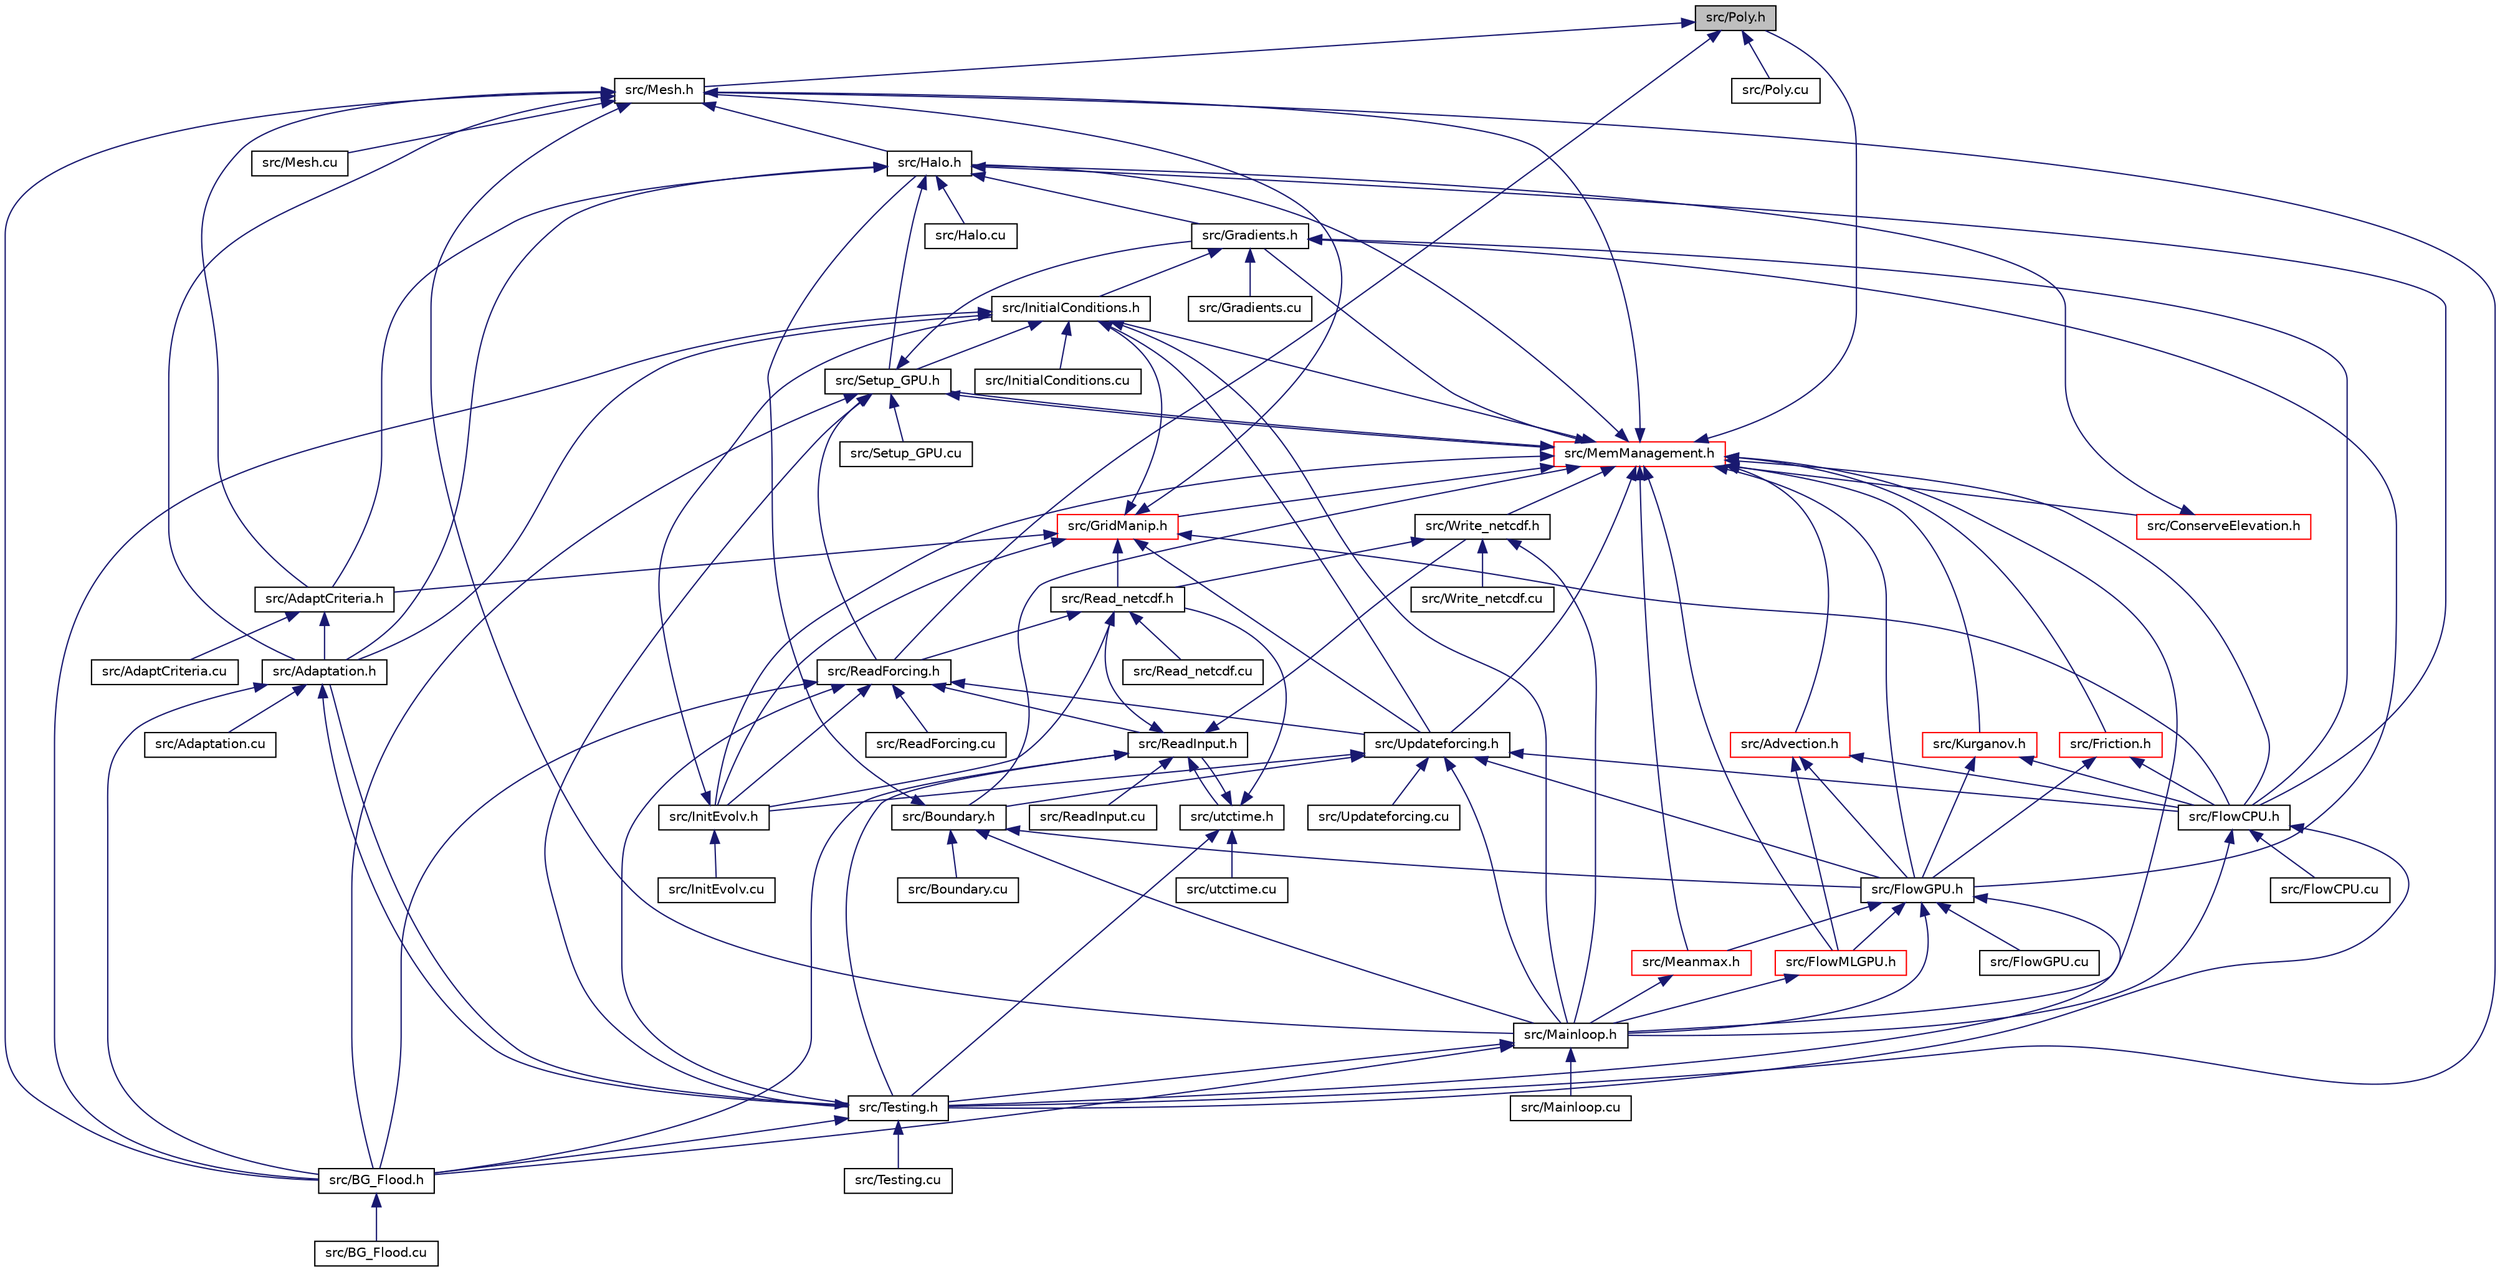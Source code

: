 digraph "src/Poly.h"
{
 // LATEX_PDF_SIZE
  edge [fontname="Helvetica",fontsize="10",labelfontname="Helvetica",labelfontsize="10"];
  node [fontname="Helvetica",fontsize="10",shape=record];
  Node1 [label="src/Poly.h",height=0.2,width=0.4,color="black", fillcolor="grey75", style="filled", fontcolor="black",tooltip=" "];
  Node1 -> Node2 [dir="back",color="midnightblue",fontsize="10",style="solid"];
  Node2 [label="src/Mesh.h",height=0.2,width=0.4,color="black", fillcolor="white", style="filled",URL="$Mesh_8h.html",tooltip=" "];
  Node2 -> Node3 [dir="back",color="midnightblue",fontsize="10",style="solid"];
  Node3 [label="src/Adaptation.h",height=0.2,width=0.4,color="black", fillcolor="white", style="filled",URL="$Adaptation_8h.html",tooltip=" "];
  Node3 -> Node4 [dir="back",color="midnightblue",fontsize="10",style="solid"];
  Node4 [label="src/Adaptation.cu",height=0.2,width=0.4,color="black", fillcolor="white", style="filled",URL="$Adaptation_8cu.html",tooltip=" "];
  Node3 -> Node5 [dir="back",color="midnightblue",fontsize="10",style="solid"];
  Node5 [label="src/BG_Flood.h",height=0.2,width=0.4,color="black", fillcolor="white", style="filled",URL="$BG__Flood_8h.html",tooltip=" "];
  Node5 -> Node6 [dir="back",color="midnightblue",fontsize="10",style="solid"];
  Node6 [label="src/BG_Flood.cu",height=0.2,width=0.4,color="black", fillcolor="white", style="filled",URL="$BG__Flood_8cu.html",tooltip=" "];
  Node3 -> Node7 [dir="back",color="midnightblue",fontsize="10",style="solid"];
  Node7 [label="src/Testing.h",height=0.2,width=0.4,color="black", fillcolor="white", style="filled",URL="$Testing_8h.html",tooltip=" "];
  Node7 -> Node3 [dir="back",color="midnightblue",fontsize="10",style="solid"];
  Node7 -> Node5 [dir="back",color="midnightblue",fontsize="10",style="solid"];
  Node7 -> Node8 [dir="back",color="midnightblue",fontsize="10",style="solid"];
  Node8 [label="src/Testing.cu",height=0.2,width=0.4,color="black", fillcolor="white", style="filled",URL="$Testing_8cu.html",tooltip=" "];
  Node2 -> Node9 [dir="back",color="midnightblue",fontsize="10",style="solid"];
  Node9 [label="src/AdaptCriteria.h",height=0.2,width=0.4,color="black", fillcolor="white", style="filled",URL="$AdaptCriteria_8h.html",tooltip=" "];
  Node9 -> Node3 [dir="back",color="midnightblue",fontsize="10",style="solid"];
  Node9 -> Node10 [dir="back",color="midnightblue",fontsize="10",style="solid"];
  Node10 [label="src/AdaptCriteria.cu",height=0.2,width=0.4,color="black", fillcolor="white", style="filled",URL="$AdaptCriteria_8cu.html",tooltip=" "];
  Node2 -> Node5 [dir="back",color="midnightblue",fontsize="10",style="solid"];
  Node2 -> Node11 [dir="back",color="midnightblue",fontsize="10",style="solid"];
  Node11 [label="src/Halo.h",height=0.2,width=0.4,color="black", fillcolor="white", style="filled",URL="$Halo_8h.html",tooltip=" "];
  Node11 -> Node3 [dir="back",color="midnightblue",fontsize="10",style="solid"];
  Node11 -> Node9 [dir="back",color="midnightblue",fontsize="10",style="solid"];
  Node11 -> Node12 [dir="back",color="midnightblue",fontsize="10",style="solid"];
  Node12 [label="src/FlowCPU.h",height=0.2,width=0.4,color="black", fillcolor="white", style="filled",URL="$FlowCPU_8h.html",tooltip=" "];
  Node12 -> Node13 [dir="back",color="midnightblue",fontsize="10",style="solid"];
  Node13 [label="src/FlowCPU.cu",height=0.2,width=0.4,color="black", fillcolor="white", style="filled",URL="$FlowCPU_8cu.html",tooltip=" "];
  Node12 -> Node14 [dir="back",color="midnightblue",fontsize="10",style="solid"];
  Node14 [label="src/Mainloop.h",height=0.2,width=0.4,color="black", fillcolor="white", style="filled",URL="$Mainloop_8h.html",tooltip=" "];
  Node14 -> Node5 [dir="back",color="midnightblue",fontsize="10",style="solid"];
  Node14 -> Node15 [dir="back",color="midnightblue",fontsize="10",style="solid"];
  Node15 [label="src/Mainloop.cu",height=0.2,width=0.4,color="black", fillcolor="white", style="filled",URL="$Mainloop_8cu.html",tooltip=" "];
  Node14 -> Node7 [dir="back",color="midnightblue",fontsize="10",style="solid"];
  Node12 -> Node7 [dir="back",color="midnightblue",fontsize="10",style="solid"];
  Node11 -> Node16 [dir="back",color="midnightblue",fontsize="10",style="solid"];
  Node16 [label="src/Gradients.h",height=0.2,width=0.4,color="black", fillcolor="white", style="filled",URL="$Gradients_8h.html",tooltip=" "];
  Node16 -> Node12 [dir="back",color="midnightblue",fontsize="10",style="solid"];
  Node16 -> Node17 [dir="back",color="midnightblue",fontsize="10",style="solid"];
  Node17 [label="src/FlowGPU.h",height=0.2,width=0.4,color="black", fillcolor="white", style="filled",URL="$FlowGPU_8h.html",tooltip=" "];
  Node17 -> Node18 [dir="back",color="midnightblue",fontsize="10",style="solid"];
  Node18 [label="src/FlowGPU.cu",height=0.2,width=0.4,color="black", fillcolor="white", style="filled",URL="$FlowGPU_8cu.html",tooltip=" "];
  Node17 -> Node19 [dir="back",color="midnightblue",fontsize="10",style="solid"];
  Node19 [label="src/FlowMLGPU.h",height=0.2,width=0.4,color="red", fillcolor="white", style="filled",URL="$FlowMLGPU_8h.html",tooltip=" "];
  Node19 -> Node14 [dir="back",color="midnightblue",fontsize="10",style="solid"];
  Node17 -> Node14 [dir="back",color="midnightblue",fontsize="10",style="solid"];
  Node17 -> Node21 [dir="back",color="midnightblue",fontsize="10",style="solid"];
  Node21 [label="src/Meanmax.h",height=0.2,width=0.4,color="red", fillcolor="white", style="filled",URL="$Meanmax_8h.html",tooltip=" "];
  Node21 -> Node14 [dir="back",color="midnightblue",fontsize="10",style="solid"];
  Node17 -> Node7 [dir="back",color="midnightblue",fontsize="10",style="solid"];
  Node16 -> Node23 [dir="back",color="midnightblue",fontsize="10",style="solid"];
  Node23 [label="src/Gradients.cu",height=0.2,width=0.4,color="black", fillcolor="white", style="filled",URL="$Gradients_8cu.html",tooltip=" "];
  Node16 -> Node24 [dir="back",color="midnightblue",fontsize="10",style="solid"];
  Node24 [label="src/InitialConditions.h",height=0.2,width=0.4,color="black", fillcolor="white", style="filled",URL="$InitialConditions_8h.html",tooltip=" "];
  Node24 -> Node3 [dir="back",color="midnightblue",fontsize="10",style="solid"];
  Node24 -> Node5 [dir="back",color="midnightblue",fontsize="10",style="solid"];
  Node24 -> Node25 [dir="back",color="midnightblue",fontsize="10",style="solid"];
  Node25 [label="src/InitialConditions.cu",height=0.2,width=0.4,color="black", fillcolor="white", style="filled",URL="$InitialConditions_8cu.html",tooltip=" "];
  Node24 -> Node14 [dir="back",color="midnightblue",fontsize="10",style="solid"];
  Node24 -> Node26 [dir="back",color="midnightblue",fontsize="10",style="solid"];
  Node26 [label="src/Setup_GPU.h",height=0.2,width=0.4,color="black", fillcolor="white", style="filled",URL="$Setup__GPU_8h.html",tooltip=" "];
  Node26 -> Node5 [dir="back",color="midnightblue",fontsize="10",style="solid"];
  Node26 -> Node16 [dir="back",color="midnightblue",fontsize="10",style="solid"];
  Node26 -> Node27 [dir="back",color="midnightblue",fontsize="10",style="solid"];
  Node27 [label="src/MemManagement.h",height=0.2,width=0.4,color="red", fillcolor="white", style="filled",URL="$MemManagement_8h.html",tooltip=" "];
  Node27 -> Node28 [dir="back",color="midnightblue",fontsize="10",style="solid"];
  Node28 [label="src/Advection.h",height=0.2,width=0.4,color="red", fillcolor="white", style="filled",URL="$Advection_8h.html",tooltip=" "];
  Node28 -> Node12 [dir="back",color="midnightblue",fontsize="10",style="solid"];
  Node28 -> Node17 [dir="back",color="midnightblue",fontsize="10",style="solid"];
  Node28 -> Node19 [dir="back",color="midnightblue",fontsize="10",style="solid"];
  Node27 -> Node30 [dir="back",color="midnightblue",fontsize="10",style="solid"];
  Node30 [label="src/Boundary.h",height=0.2,width=0.4,color="black", fillcolor="white", style="filled",URL="$Boundary_8h.html",tooltip=" "];
  Node30 -> Node31 [dir="back",color="midnightblue",fontsize="10",style="solid"];
  Node31 [label="src/Boundary.cu",height=0.2,width=0.4,color="black", fillcolor="white", style="filled",URL="$Boundary_8cu.html",tooltip=" "];
  Node30 -> Node17 [dir="back",color="midnightblue",fontsize="10",style="solid"];
  Node30 -> Node11 [dir="back",color="midnightblue",fontsize="10",style="solid"];
  Node30 -> Node14 [dir="back",color="midnightblue",fontsize="10",style="solid"];
  Node27 -> Node32 [dir="back",color="midnightblue",fontsize="10",style="solid"];
  Node32 [label="src/ConserveElevation.h",height=0.2,width=0.4,color="red", fillcolor="white", style="filled",URL="$ConserveElevation_8h.html",tooltip=" "];
  Node32 -> Node11 [dir="back",color="midnightblue",fontsize="10",style="solid"];
  Node27 -> Node12 [dir="back",color="midnightblue",fontsize="10",style="solid"];
  Node27 -> Node17 [dir="back",color="midnightblue",fontsize="10",style="solid"];
  Node27 -> Node19 [dir="back",color="midnightblue",fontsize="10",style="solid"];
  Node27 -> Node34 [dir="back",color="midnightblue",fontsize="10",style="solid"];
  Node34 [label="src/Friction.h",height=0.2,width=0.4,color="red", fillcolor="white", style="filled",URL="$Friction_8h.html",tooltip=" "];
  Node34 -> Node12 [dir="back",color="midnightblue",fontsize="10",style="solid"];
  Node34 -> Node17 [dir="back",color="midnightblue",fontsize="10",style="solid"];
  Node27 -> Node16 [dir="back",color="midnightblue",fontsize="10",style="solid"];
  Node27 -> Node36 [dir="back",color="midnightblue",fontsize="10",style="solid"];
  Node36 [label="src/GridManip.h",height=0.2,width=0.4,color="red", fillcolor="white", style="filled",URL="$GridManip_8h.html",tooltip=" "];
  Node36 -> Node9 [dir="back",color="midnightblue",fontsize="10",style="solid"];
  Node36 -> Node12 [dir="back",color="midnightblue",fontsize="10",style="solid"];
  Node36 -> Node38 [dir="back",color="midnightblue",fontsize="10",style="solid"];
  Node38 [label="src/InitEvolv.h",height=0.2,width=0.4,color="black", fillcolor="white", style="filled",URL="$InitEvolv_8h.html",tooltip=" "];
  Node38 -> Node39 [dir="back",color="midnightblue",fontsize="10",style="solid"];
  Node39 [label="src/InitEvolv.cu",height=0.2,width=0.4,color="black", fillcolor="white", style="filled",URL="$InitEvolv_8cu.html",tooltip=" "];
  Node38 -> Node24 [dir="back",color="midnightblue",fontsize="10",style="solid"];
  Node36 -> Node24 [dir="back",color="midnightblue",fontsize="10",style="solid"];
  Node36 -> Node2 [dir="back",color="midnightblue",fontsize="10",style="solid"];
  Node36 -> Node40 [dir="back",color="midnightblue",fontsize="10",style="solid"];
  Node40 [label="src/Read_netcdf.h",height=0.2,width=0.4,color="black", fillcolor="white", style="filled",URL="$Read__netcdf_8h.html",tooltip=" "];
  Node40 -> Node38 [dir="back",color="midnightblue",fontsize="10",style="solid"];
  Node40 -> Node41 [dir="back",color="midnightblue",fontsize="10",style="solid"];
  Node41 [label="src/Read_netcdf.cu",height=0.2,width=0.4,color="black", fillcolor="white", style="filled",URL="$Read__netcdf_8cu.html",tooltip=" "];
  Node40 -> Node42 [dir="back",color="midnightblue",fontsize="10",style="solid"];
  Node42 [label="src/ReadForcing.h",height=0.2,width=0.4,color="black", fillcolor="white", style="filled",URL="$ReadForcing_8h.html",tooltip=" "];
  Node42 -> Node5 [dir="back",color="midnightblue",fontsize="10",style="solid"];
  Node42 -> Node38 [dir="back",color="midnightblue",fontsize="10",style="solid"];
  Node42 -> Node43 [dir="back",color="midnightblue",fontsize="10",style="solid"];
  Node43 [label="src/ReadForcing.cu",height=0.2,width=0.4,color="black", fillcolor="white", style="filled",URL="$ReadForcing_8cu.html",tooltip=" "];
  Node42 -> Node44 [dir="back",color="midnightblue",fontsize="10",style="solid"];
  Node44 [label="src/ReadInput.h",height=0.2,width=0.4,color="black", fillcolor="white", style="filled",URL="$ReadInput_8h.html",tooltip=" "];
  Node44 -> Node5 [dir="back",color="midnightblue",fontsize="10",style="solid"];
  Node44 -> Node40 [dir="back",color="midnightblue",fontsize="10",style="solid"];
  Node44 -> Node45 [dir="back",color="midnightblue",fontsize="10",style="solid"];
  Node45 [label="src/ReadInput.cu",height=0.2,width=0.4,color="black", fillcolor="white", style="filled",URL="$ReadInput_8cu.html",tooltip=" "];
  Node44 -> Node7 [dir="back",color="midnightblue",fontsize="10",style="solid"];
  Node44 -> Node46 [dir="back",color="midnightblue",fontsize="10",style="solid"];
  Node46 [label="src/utctime.h",height=0.2,width=0.4,color="black", fillcolor="white", style="filled",URL="$utctime_8h.html",tooltip=" "];
  Node46 -> Node40 [dir="back",color="midnightblue",fontsize="10",style="solid"];
  Node46 -> Node44 [dir="back",color="midnightblue",fontsize="10",style="solid"];
  Node46 -> Node7 [dir="back",color="midnightblue",fontsize="10",style="solid"];
  Node46 -> Node47 [dir="back",color="midnightblue",fontsize="10",style="solid"];
  Node47 [label="src/utctime.cu",height=0.2,width=0.4,color="black", fillcolor="white", style="filled",URL="$utctime_8cu.html",tooltip=" "];
  Node44 -> Node48 [dir="back",color="midnightblue",fontsize="10",style="solid"];
  Node48 [label="src/Write_netcdf.h",height=0.2,width=0.4,color="black", fillcolor="white", style="filled",URL="$Write__netcdf_8h.html",tooltip=" "];
  Node48 -> Node14 [dir="back",color="midnightblue",fontsize="10",style="solid"];
  Node48 -> Node40 [dir="back",color="midnightblue",fontsize="10",style="solid"];
  Node48 -> Node49 [dir="back",color="midnightblue",fontsize="10",style="solid"];
  Node49 [label="src/Write_netcdf.cu",height=0.2,width=0.4,color="black", fillcolor="white", style="filled",URL="$Write__netcdf_8cu.html",tooltip=" "];
  Node42 -> Node7 [dir="back",color="midnightblue",fontsize="10",style="solid"];
  Node42 -> Node50 [dir="back",color="midnightblue",fontsize="10",style="solid"];
  Node50 [label="src/Updateforcing.h",height=0.2,width=0.4,color="black", fillcolor="white", style="filled",URL="$Updateforcing_8h.html",tooltip=" "];
  Node50 -> Node30 [dir="back",color="midnightblue",fontsize="10",style="solid"];
  Node50 -> Node12 [dir="back",color="midnightblue",fontsize="10",style="solid"];
  Node50 -> Node17 [dir="back",color="midnightblue",fontsize="10",style="solid"];
  Node50 -> Node38 [dir="back",color="midnightblue",fontsize="10",style="solid"];
  Node50 -> Node14 [dir="back",color="midnightblue",fontsize="10",style="solid"];
  Node50 -> Node51 [dir="back",color="midnightblue",fontsize="10",style="solid"];
  Node51 [label="src/Updateforcing.cu",height=0.2,width=0.4,color="black", fillcolor="white", style="filled",URL="$Updateforcing_8cu.html",tooltip=" "];
  Node36 -> Node50 [dir="back",color="midnightblue",fontsize="10",style="solid"];
  Node27 -> Node11 [dir="back",color="midnightblue",fontsize="10",style="solid"];
  Node27 -> Node38 [dir="back",color="midnightblue",fontsize="10",style="solid"];
  Node27 -> Node24 [dir="back",color="midnightblue",fontsize="10",style="solid"];
  Node27 -> Node52 [dir="back",color="midnightblue",fontsize="10",style="solid"];
  Node52 [label="src/Kurganov.h",height=0.2,width=0.4,color="red", fillcolor="white", style="filled",URL="$Kurganov_8h.html",tooltip=" "];
  Node52 -> Node12 [dir="back",color="midnightblue",fontsize="10",style="solid"];
  Node52 -> Node17 [dir="back",color="midnightblue",fontsize="10",style="solid"];
  Node27 -> Node14 [dir="back",color="midnightblue",fontsize="10",style="solid"];
  Node27 -> Node21 [dir="back",color="midnightblue",fontsize="10",style="solid"];
  Node27 -> Node2 [dir="back",color="midnightblue",fontsize="10",style="solid"];
  Node27 -> Node1 [dir="back",color="midnightblue",fontsize="10",style="solid"];
  Node27 -> Node26 [dir="back",color="midnightblue",fontsize="10",style="solid"];
  Node27 -> Node50 [dir="back",color="midnightblue",fontsize="10",style="solid"];
  Node27 -> Node48 [dir="back",color="midnightblue",fontsize="10",style="solid"];
  Node26 -> Node42 [dir="back",color="midnightblue",fontsize="10",style="solid"];
  Node26 -> Node61 [dir="back",color="midnightblue",fontsize="10",style="solid"];
  Node61 [label="src/Setup_GPU.cu",height=0.2,width=0.4,color="black", fillcolor="white", style="filled",URL="$Setup__GPU_8cu.html",tooltip=" "];
  Node26 -> Node7 [dir="back",color="midnightblue",fontsize="10",style="solid"];
  Node24 -> Node50 [dir="back",color="midnightblue",fontsize="10",style="solid"];
  Node11 -> Node62 [dir="back",color="midnightblue",fontsize="10",style="solid"];
  Node62 [label="src/Halo.cu",height=0.2,width=0.4,color="black", fillcolor="white", style="filled",URL="$Halo_8cu.html",tooltip=" "];
  Node11 -> Node26 [dir="back",color="midnightblue",fontsize="10",style="solid"];
  Node2 -> Node14 [dir="back",color="midnightblue",fontsize="10",style="solid"];
  Node2 -> Node63 [dir="back",color="midnightblue",fontsize="10",style="solid"];
  Node63 [label="src/Mesh.cu",height=0.2,width=0.4,color="black", fillcolor="white", style="filled",URL="$Mesh_8cu.html",tooltip=" "];
  Node2 -> Node7 [dir="back",color="midnightblue",fontsize="10",style="solid"];
  Node1 -> Node64 [dir="back",color="midnightblue",fontsize="10",style="solid"];
  Node64 [label="src/Poly.cu",height=0.2,width=0.4,color="black", fillcolor="white", style="filled",URL="$Poly_8cu.html",tooltip=" "];
  Node1 -> Node42 [dir="back",color="midnightblue",fontsize="10",style="solid"];
}
